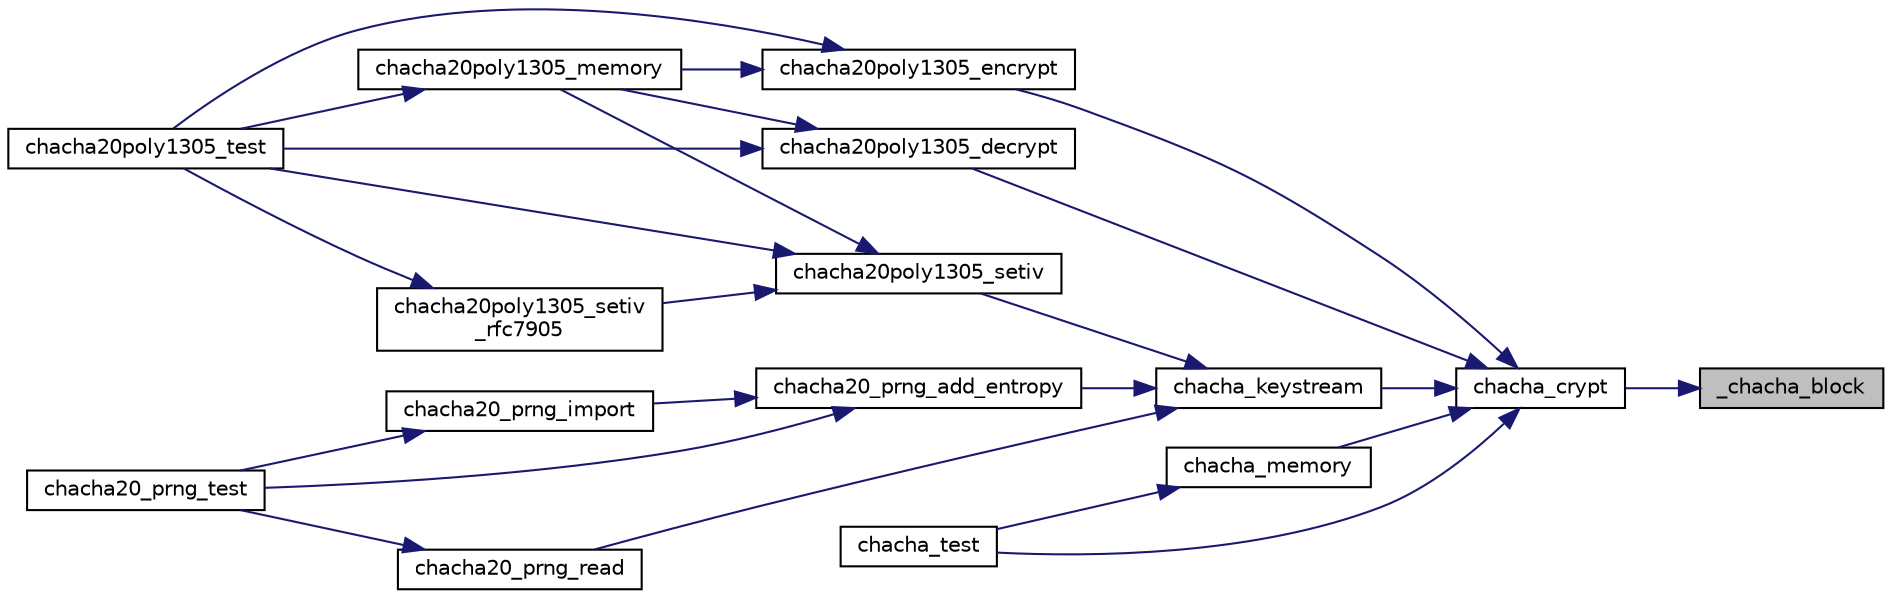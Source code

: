 digraph "_chacha_block"
{
 // LATEX_PDF_SIZE
  edge [fontname="Helvetica",fontsize="10",labelfontname="Helvetica",labelfontsize="10"];
  node [fontname="Helvetica",fontsize="10",shape=record];
  rankdir="RL";
  Node3 [label="_chacha_block",height=0.2,width=0.4,color="black", fillcolor="grey75", style="filled", fontcolor="black",tooltip=" "];
  Node3 -> Node4 [dir="back",color="midnightblue",fontsize="10",style="solid"];
  Node4 [label="chacha_crypt",height=0.2,width=0.4,color="black", fillcolor="white", style="filled",URL="$chacha__crypt_8c.html#a1b1272fcac65a1e6a1ee555891b7c95e",tooltip="Encrypt (or decrypt) bytes of ciphertext (or plaintext) with ChaCha."];
  Node4 -> Node5 [dir="back",color="midnightblue",fontsize="10",style="solid"];
  Node5 [label="chacha20poly1305_decrypt",height=0.2,width=0.4,color="black", fillcolor="white", style="filled",URL="$chacha20poly1305__decrypt_8c.html#a720b42faa2bcb456a96865c180a1556d",tooltip="Decrypt bytes of ciphertext with ChaCha20Poly1305."];
  Node5 -> Node6 [dir="back",color="midnightblue",fontsize="10",style="solid"];
  Node6 [label="chacha20poly1305_memory",height=0.2,width=0.4,color="black", fillcolor="white", style="filled",URL="$chacha20poly1305__memory_8c.html#a1ad9f37fe4a4ac32fad1a1ab97f99d30",tooltip="Process an entire GCM packet in one call."];
  Node6 -> Node7 [dir="back",color="midnightblue",fontsize="10",style="solid"];
  Node7 [label="chacha20poly1305_test",height=0.2,width=0.4,color="black", fillcolor="white", style="filled",URL="$chacha20poly1305__test_8c.html#a3ed16a3fd7fc440bc9137936ddb99793",tooltip=" "];
  Node5 -> Node7 [dir="back",color="midnightblue",fontsize="10",style="solid"];
  Node4 -> Node8 [dir="back",color="midnightblue",fontsize="10",style="solid"];
  Node8 [label="chacha20poly1305_encrypt",height=0.2,width=0.4,color="black", fillcolor="white", style="filled",URL="$chacha20poly1305__encrypt_8c.html#ad2ae25bf3a8b5a6412f350da439c7950",tooltip="Encrypt bytes of ciphertext with ChaCha20Poly1305."];
  Node8 -> Node6 [dir="back",color="midnightblue",fontsize="10",style="solid"];
  Node8 -> Node7 [dir="back",color="midnightblue",fontsize="10",style="solid"];
  Node4 -> Node9 [dir="back",color="midnightblue",fontsize="10",style="solid"];
  Node9 [label="chacha_keystream",height=0.2,width=0.4,color="black", fillcolor="white", style="filled",URL="$chacha__keystream_8c.html#a3a29ed9997a58d432f9e8ddca7b90bdd",tooltip="Generate a stream of random bytes via ChaCha."];
  Node9 -> Node10 [dir="back",color="midnightblue",fontsize="10",style="solid"];
  Node10 [label="chacha20poly1305_setiv",height=0.2,width=0.4,color="black", fillcolor="white", style="filled",URL="$chacha20poly1305__setiv_8c.html#aec694a7406b22a534da1706070e98907",tooltip="Set IV + counter data to the ChaCha20Poly1305 state and reset the context."];
  Node10 -> Node6 [dir="back",color="midnightblue",fontsize="10",style="solid"];
  Node10 -> Node11 [dir="back",color="midnightblue",fontsize="10",style="solid"];
  Node11 [label="chacha20poly1305_setiv\l_rfc7905",height=0.2,width=0.4,color="black", fillcolor="white", style="filled",URL="$chacha20poly1305__setiv__rfc7905_8c.html#aa113643ea24d7f6a06a993ef52eef37b",tooltip="Set IV + counter data (with RFC7905-magic) to the ChaCha20Poly1305 state and reset the context."];
  Node11 -> Node7 [dir="back",color="midnightblue",fontsize="10",style="solid"];
  Node10 -> Node7 [dir="back",color="midnightblue",fontsize="10",style="solid"];
  Node9 -> Node12 [dir="back",color="midnightblue",fontsize="10",style="solid"];
  Node12 [label="chacha20_prng_add_entropy",height=0.2,width=0.4,color="black", fillcolor="white", style="filled",URL="$chacha20_8c.html#ae75ffa7e5ccf945ae352f106fb3b3f13",tooltip="Add entropy to the PRNG state."];
  Node12 -> Node13 [dir="back",color="midnightblue",fontsize="10",style="solid"];
  Node13 [label="chacha20_prng_import",height=0.2,width=0.4,color="black", fillcolor="white", style="filled",URL="$chacha20_8c.html#aec1d8ebf9e796fe1223995e48d665a92",tooltip="Import a PRNG state."];
  Node13 -> Node14 [dir="back",color="midnightblue",fontsize="10",style="solid"];
  Node14 [label="chacha20_prng_test",height=0.2,width=0.4,color="black", fillcolor="white", style="filled",URL="$chacha20_8c.html#a1c178a6f1b7255371d3340913c29b64a",tooltip="PRNG self-test."];
  Node12 -> Node14 [dir="back",color="midnightblue",fontsize="10",style="solid"];
  Node9 -> Node15 [dir="back",color="midnightblue",fontsize="10",style="solid"];
  Node15 [label="chacha20_prng_read",height=0.2,width=0.4,color="black", fillcolor="white", style="filled",URL="$chacha20_8c.html#a5adfff638ebc7c30cd3840ddd6807c30",tooltip="Read from the PRNG."];
  Node15 -> Node14 [dir="back",color="midnightblue",fontsize="10",style="solid"];
  Node4 -> Node16 [dir="back",color="midnightblue",fontsize="10",style="solid"];
  Node16 [label="chacha_memory",height=0.2,width=0.4,color="black", fillcolor="white", style="filled",URL="$chacha__memory_8c.html#abdc58552b8b6e826eccb18f706e08fa0",tooltip="Encrypt (or decrypt) bytes of ciphertext (or plaintext) with ChaCha."];
  Node16 -> Node17 [dir="back",color="midnightblue",fontsize="10",style="solid"];
  Node17 [label="chacha_test",height=0.2,width=0.4,color="black", fillcolor="white", style="filled",URL="$chacha__test_8c.html#a821d3fc42bdf4f88ee30ff85ba5aedd6",tooltip=" "];
  Node4 -> Node17 [dir="back",color="midnightblue",fontsize="10",style="solid"];
}
